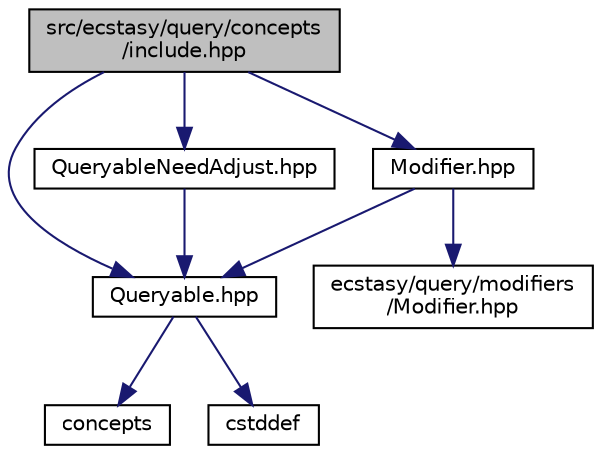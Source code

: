 digraph "src/ecstasy/query/concepts/include.hpp"
{
 // LATEX_PDF_SIZE
  edge [fontname="Helvetica",fontsize="10",labelfontname="Helvetica",labelfontsize="10"];
  node [fontname="Helvetica",fontsize="10",shape=record];
  Node1 [label="src/ecstasy/query/concepts\l/include.hpp",height=0.2,width=0.4,color="black", fillcolor="grey75", style="filled", fontcolor="black",tooltip=" "];
  Node1 -> Node2 [color="midnightblue",fontsize="10",style="solid",fontname="Helvetica"];
  Node2 [label="Modifier.hpp",height=0.2,width=0.4,color="black", fillcolor="white", style="filled",URL="$concepts_2_modifier_8hpp.html",tooltip=" "];
  Node2 -> Node3 [color="midnightblue",fontsize="10",style="solid",fontname="Helvetica"];
  Node3 [label="Queryable.hpp",height=0.2,width=0.4,color="black", fillcolor="white", style="filled",URL="$_queryable_8hpp.html",tooltip=" "];
  Node3 -> Node4 [color="midnightblue",fontsize="10",style="solid",fontname="Helvetica"];
  Node4 [label="concepts",height=0.2,width=0.4,color="black", fillcolor="white", style="filled",URL="/home/runner/work/ecstasy/ecstasy/doc/external/cppreference-doxygen-web.tag.xml$cpp/header/concepts.html",tooltip=" "];
  Node3 -> Node5 [color="midnightblue",fontsize="10",style="solid",fontname="Helvetica"];
  Node5 [label="cstddef",height=0.2,width=0.4,color="black", fillcolor="white", style="filled",URL="/home/runner/work/ecstasy/ecstasy/doc/external/cppreference-doxygen-web.tag.xml$cpp/header/cstddef.html",tooltip=" "];
  Node2 -> Node6 [color="midnightblue",fontsize="10",style="solid",fontname="Helvetica"];
  Node6 [label="ecstasy/query/modifiers\l/Modifier.hpp",height=0.2,width=0.4,color="black", fillcolor="white", style="filled",URL="$modifiers_2_modifier_8hpp.html",tooltip=" "];
  Node1 -> Node3 [color="midnightblue",fontsize="10",style="solid",fontname="Helvetica"];
  Node1 -> Node7 [color="midnightblue",fontsize="10",style="solid",fontname="Helvetica"];
  Node7 [label="QueryableNeedAdjust.hpp",height=0.2,width=0.4,color="black", fillcolor="white", style="filled",URL="$_queryable_need_adjust_8hpp.html",tooltip=" "];
  Node7 -> Node3 [color="midnightblue",fontsize="10",style="solid",fontname="Helvetica"];
}
